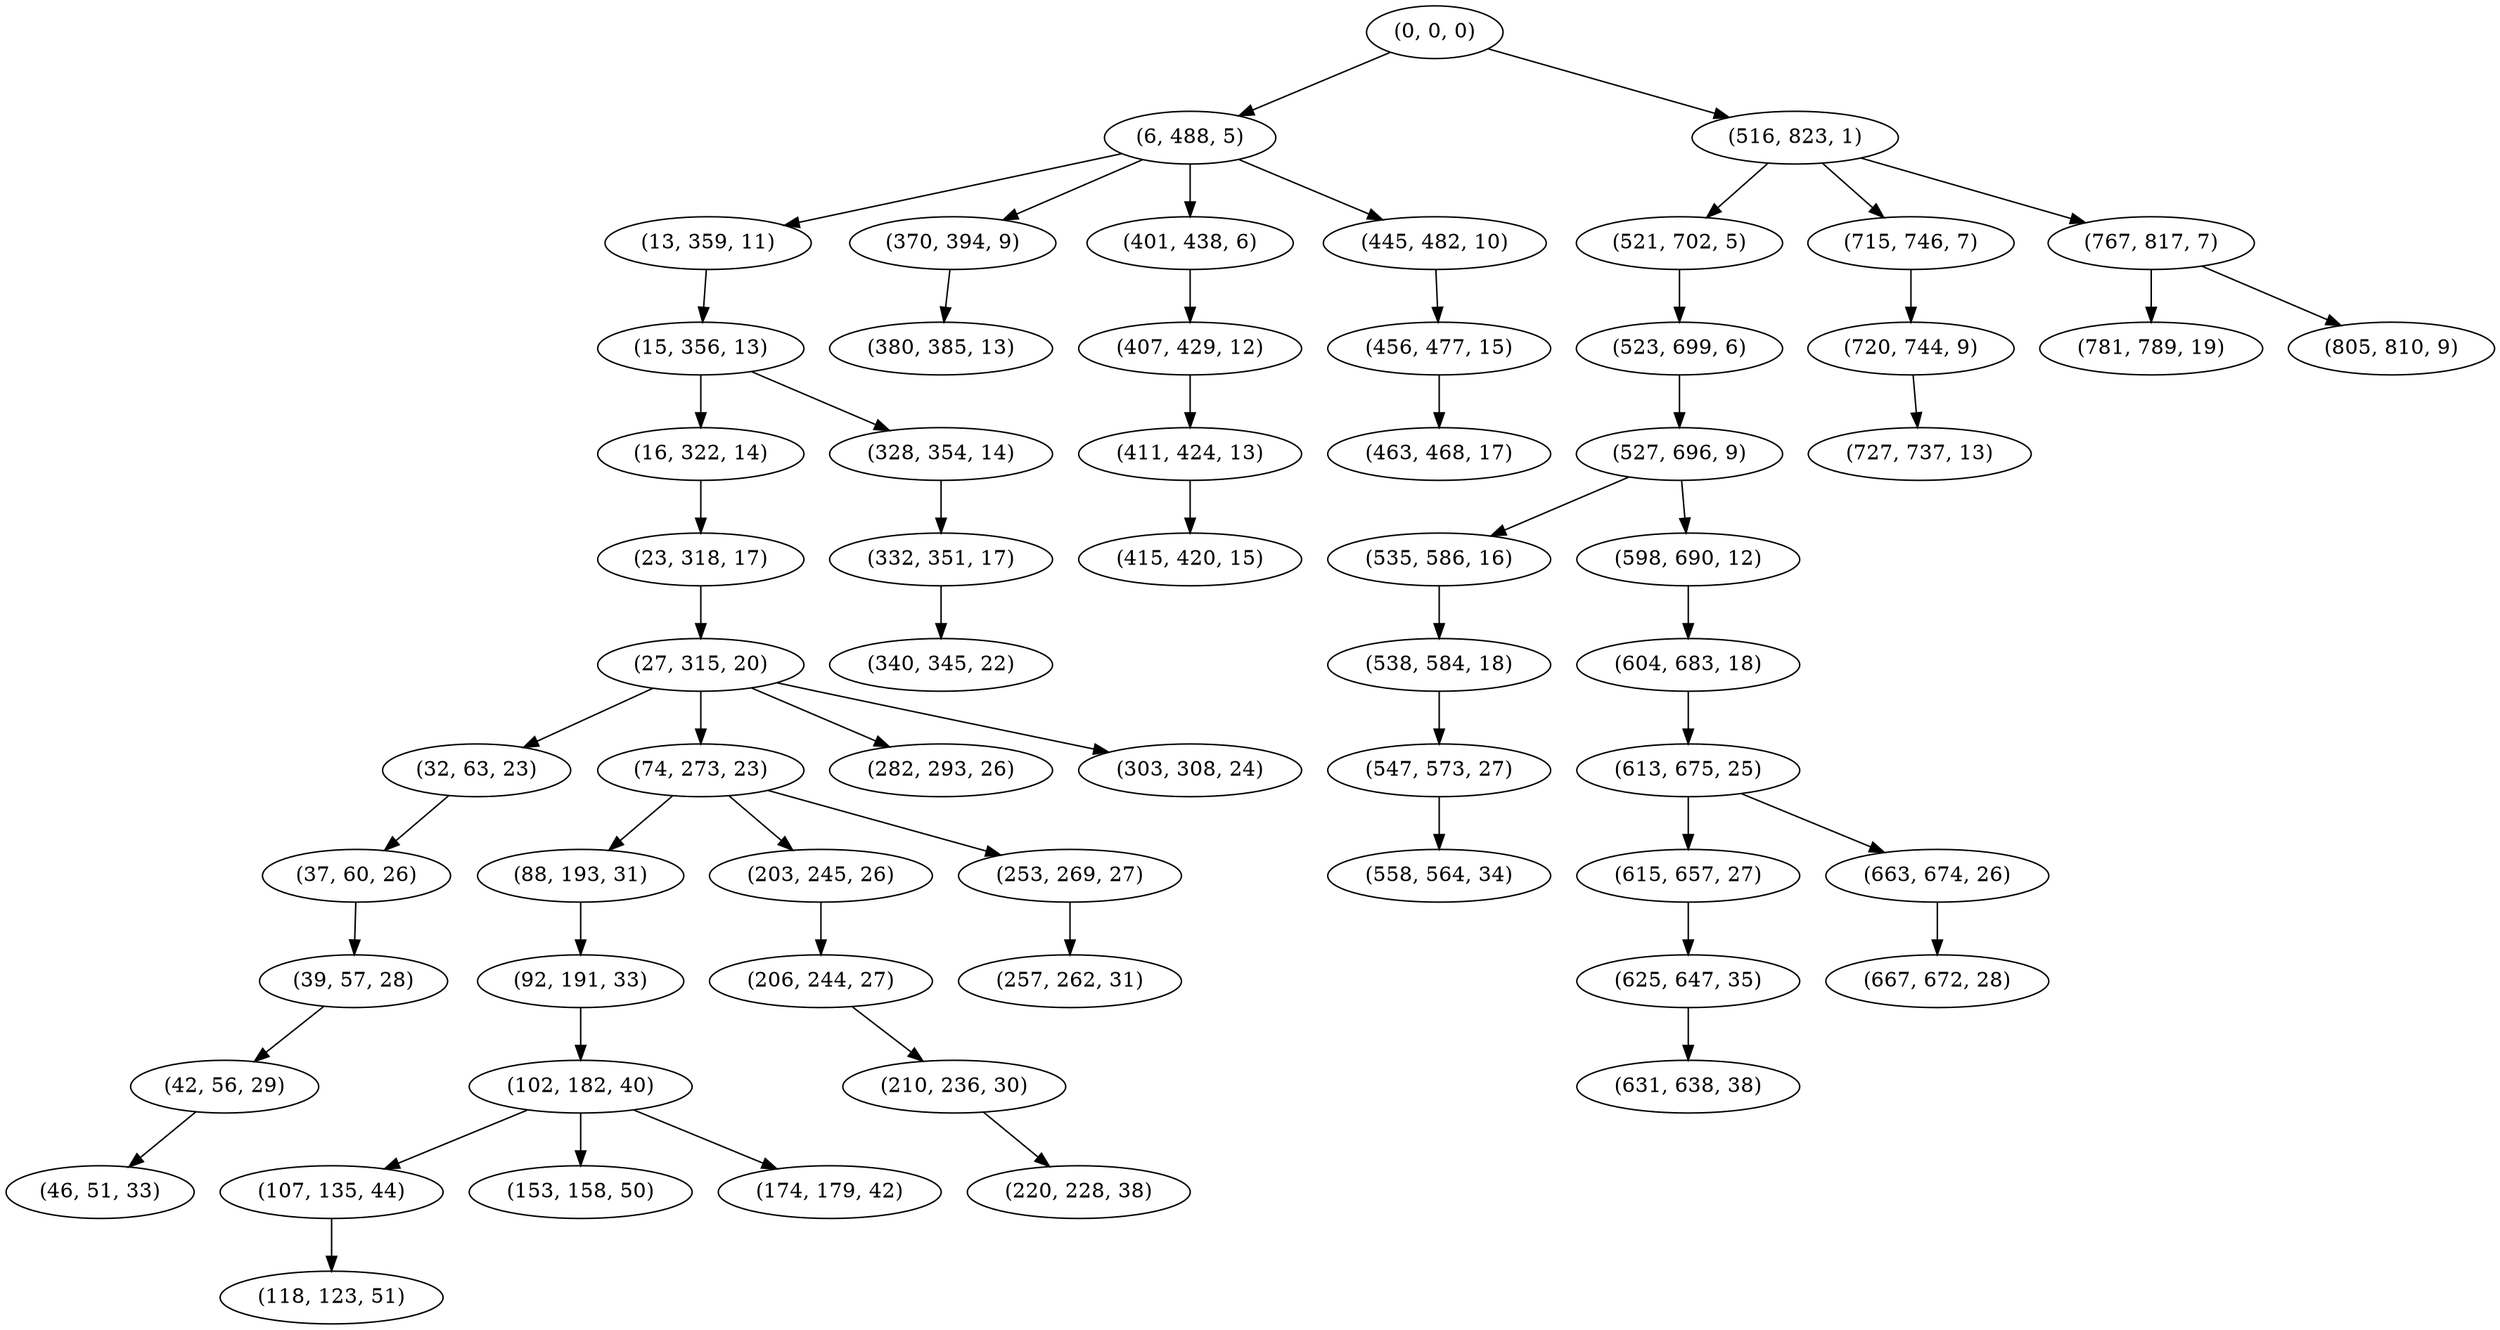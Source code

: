 digraph tree {
    "(0, 0, 0)";
    "(6, 488, 5)";
    "(13, 359, 11)";
    "(15, 356, 13)";
    "(16, 322, 14)";
    "(23, 318, 17)";
    "(27, 315, 20)";
    "(32, 63, 23)";
    "(37, 60, 26)";
    "(39, 57, 28)";
    "(42, 56, 29)";
    "(46, 51, 33)";
    "(74, 273, 23)";
    "(88, 193, 31)";
    "(92, 191, 33)";
    "(102, 182, 40)";
    "(107, 135, 44)";
    "(118, 123, 51)";
    "(153, 158, 50)";
    "(174, 179, 42)";
    "(203, 245, 26)";
    "(206, 244, 27)";
    "(210, 236, 30)";
    "(220, 228, 38)";
    "(253, 269, 27)";
    "(257, 262, 31)";
    "(282, 293, 26)";
    "(303, 308, 24)";
    "(328, 354, 14)";
    "(332, 351, 17)";
    "(340, 345, 22)";
    "(370, 394, 9)";
    "(380, 385, 13)";
    "(401, 438, 6)";
    "(407, 429, 12)";
    "(411, 424, 13)";
    "(415, 420, 15)";
    "(445, 482, 10)";
    "(456, 477, 15)";
    "(463, 468, 17)";
    "(516, 823, 1)";
    "(521, 702, 5)";
    "(523, 699, 6)";
    "(527, 696, 9)";
    "(535, 586, 16)";
    "(538, 584, 18)";
    "(547, 573, 27)";
    "(558, 564, 34)";
    "(598, 690, 12)";
    "(604, 683, 18)";
    "(613, 675, 25)";
    "(615, 657, 27)";
    "(625, 647, 35)";
    "(631, 638, 38)";
    "(663, 674, 26)";
    "(667, 672, 28)";
    "(715, 746, 7)";
    "(720, 744, 9)";
    "(727, 737, 13)";
    "(767, 817, 7)";
    "(781, 789, 19)";
    "(805, 810, 9)";
    "(0, 0, 0)" -> "(6, 488, 5)";
    "(0, 0, 0)" -> "(516, 823, 1)";
    "(6, 488, 5)" -> "(13, 359, 11)";
    "(6, 488, 5)" -> "(370, 394, 9)";
    "(6, 488, 5)" -> "(401, 438, 6)";
    "(6, 488, 5)" -> "(445, 482, 10)";
    "(13, 359, 11)" -> "(15, 356, 13)";
    "(15, 356, 13)" -> "(16, 322, 14)";
    "(15, 356, 13)" -> "(328, 354, 14)";
    "(16, 322, 14)" -> "(23, 318, 17)";
    "(23, 318, 17)" -> "(27, 315, 20)";
    "(27, 315, 20)" -> "(32, 63, 23)";
    "(27, 315, 20)" -> "(74, 273, 23)";
    "(27, 315, 20)" -> "(282, 293, 26)";
    "(27, 315, 20)" -> "(303, 308, 24)";
    "(32, 63, 23)" -> "(37, 60, 26)";
    "(37, 60, 26)" -> "(39, 57, 28)";
    "(39, 57, 28)" -> "(42, 56, 29)";
    "(42, 56, 29)" -> "(46, 51, 33)";
    "(74, 273, 23)" -> "(88, 193, 31)";
    "(74, 273, 23)" -> "(203, 245, 26)";
    "(74, 273, 23)" -> "(253, 269, 27)";
    "(88, 193, 31)" -> "(92, 191, 33)";
    "(92, 191, 33)" -> "(102, 182, 40)";
    "(102, 182, 40)" -> "(107, 135, 44)";
    "(102, 182, 40)" -> "(153, 158, 50)";
    "(102, 182, 40)" -> "(174, 179, 42)";
    "(107, 135, 44)" -> "(118, 123, 51)";
    "(203, 245, 26)" -> "(206, 244, 27)";
    "(206, 244, 27)" -> "(210, 236, 30)";
    "(210, 236, 30)" -> "(220, 228, 38)";
    "(253, 269, 27)" -> "(257, 262, 31)";
    "(328, 354, 14)" -> "(332, 351, 17)";
    "(332, 351, 17)" -> "(340, 345, 22)";
    "(370, 394, 9)" -> "(380, 385, 13)";
    "(401, 438, 6)" -> "(407, 429, 12)";
    "(407, 429, 12)" -> "(411, 424, 13)";
    "(411, 424, 13)" -> "(415, 420, 15)";
    "(445, 482, 10)" -> "(456, 477, 15)";
    "(456, 477, 15)" -> "(463, 468, 17)";
    "(516, 823, 1)" -> "(521, 702, 5)";
    "(516, 823, 1)" -> "(715, 746, 7)";
    "(516, 823, 1)" -> "(767, 817, 7)";
    "(521, 702, 5)" -> "(523, 699, 6)";
    "(523, 699, 6)" -> "(527, 696, 9)";
    "(527, 696, 9)" -> "(535, 586, 16)";
    "(527, 696, 9)" -> "(598, 690, 12)";
    "(535, 586, 16)" -> "(538, 584, 18)";
    "(538, 584, 18)" -> "(547, 573, 27)";
    "(547, 573, 27)" -> "(558, 564, 34)";
    "(598, 690, 12)" -> "(604, 683, 18)";
    "(604, 683, 18)" -> "(613, 675, 25)";
    "(613, 675, 25)" -> "(615, 657, 27)";
    "(613, 675, 25)" -> "(663, 674, 26)";
    "(615, 657, 27)" -> "(625, 647, 35)";
    "(625, 647, 35)" -> "(631, 638, 38)";
    "(663, 674, 26)" -> "(667, 672, 28)";
    "(715, 746, 7)" -> "(720, 744, 9)";
    "(720, 744, 9)" -> "(727, 737, 13)";
    "(767, 817, 7)" -> "(781, 789, 19)";
    "(767, 817, 7)" -> "(805, 810, 9)";
}
